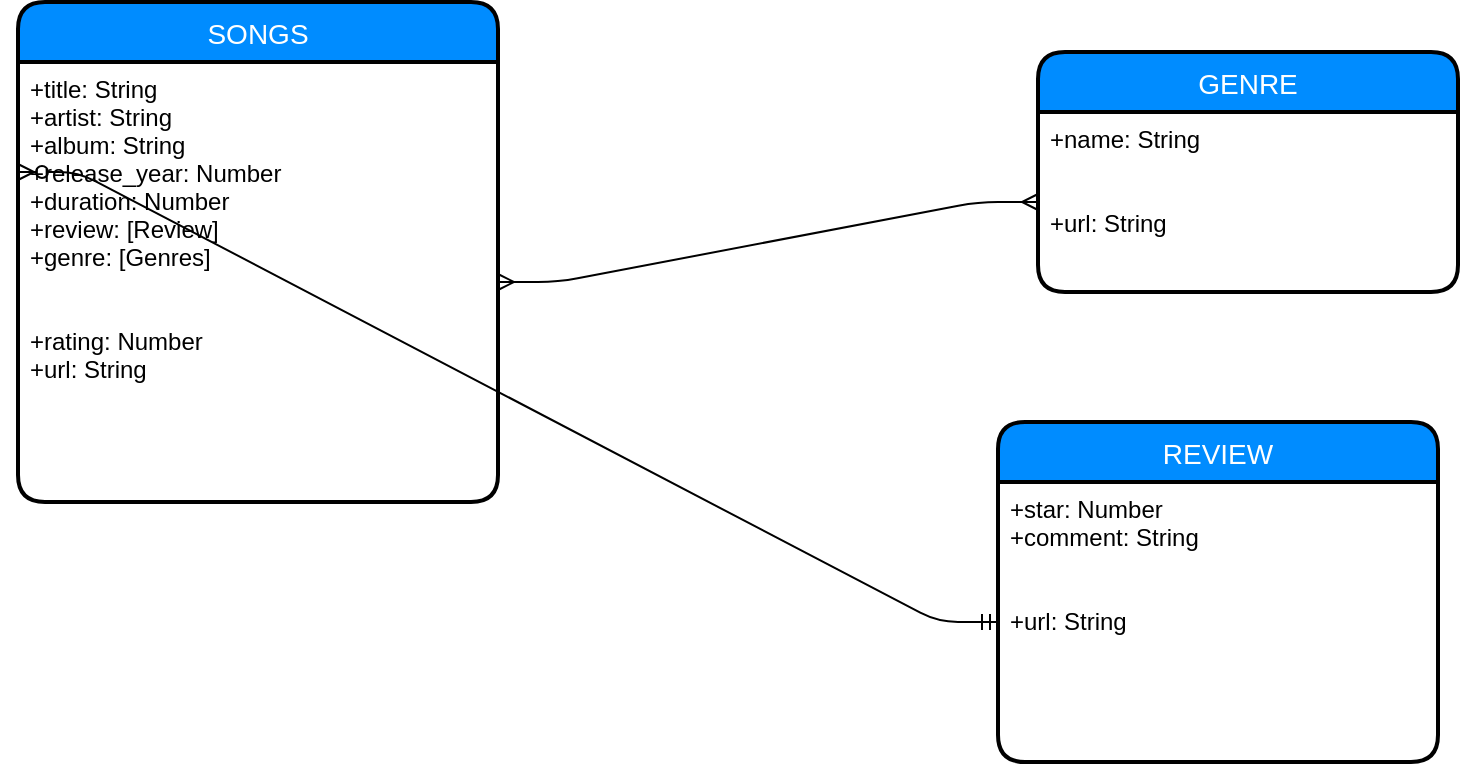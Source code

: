 <mxfile version="13.1.3">
    <diagram id="lmDyUN--uQgAU-mpUr-D" name="Page-1">
        <mxGraphModel dx="371" dy="1560" grid="1" gridSize="10" guides="1" tooltips="1" connect="1" arrows="1" fold="1" page="1" pageScale="1" pageWidth="850" pageHeight="1100" math="0" shadow="0">
            <root>
                <mxCell id="0"/>
                <mxCell id="1" parent="0"/>
                <mxCell id="6-lK_NyL5de7L4ZogA_d-13" value="" style="edgeStyle=entityRelationEdgeStyle;fontSize=12;html=1;endArrow=ERmany;startArrow=ERmany;exitX=1;exitY=0.5;exitDx=0;exitDy=0;" parent="1" source="6-lK_NyL5de7L4ZogA_d-7" target="6-lK_NyL5de7L4ZogA_d-2" edge="1">
                    <mxGeometry width="100" height="100" relative="1" as="geometry">
                        <mxPoint x="200" y="-250" as="sourcePoint"/>
                        <mxPoint x="300" y="-350" as="targetPoint"/>
                    </mxGeometry>
                </mxCell>
                <mxCell id="6-lK_NyL5de7L4ZogA_d-14" value="" style="edgeStyle=entityRelationEdgeStyle;fontSize=12;html=1;endArrow=ERzeroToMany;startArrow=ERmandOne;entryX=0;entryY=0.25;entryDx=0;entryDy=0;" parent="1" source="6-lK_NyL5de7L4ZogA_d-5" target="6-lK_NyL5de7L4ZogA_d-7" edge="1">
                    <mxGeometry width="100" height="100" relative="1" as="geometry">
                        <mxPoint x="190" y="-158" as="sourcePoint"/>
                        <mxPoint x="240" y="-468" as="targetPoint"/>
                    </mxGeometry>
                </mxCell>
                <object label="SONGS" Title="" Artist="" Album="" id="6-lK_NyL5de7L4ZogA_d-6">
                    <mxCell style="swimlane;childLayout=stackLayout;horizontal=1;startSize=30;horizontalStack=0;fillColor=#008cff;fontColor=#FFFFFF;rounded=1;fontSize=14;fontStyle=0;strokeWidth=2;resizeParent=0;resizeLast=1;shadow=0;dashed=0;align=center;" parent="1" vertex="1">
                        <mxGeometry x="50" y="-650" width="240" height="250" as="geometry"/>
                    </mxCell>
                </object>
                <mxCell id="6-lK_NyL5de7L4ZogA_d-7" value="+title: String&#10;+artist: String&#10;+album: String&#10;+release_year: Number&#10;+duration: Number&#10;+review: [Review]&#10;+genre: [Genres]&#10;&#10;&#10;+rating: Number&#10;+url: String" style="align=left;strokeColor=none;fillColor=none;spacingLeft=4;fontSize=12;verticalAlign=top;resizable=0;rotatable=0;part=1;" parent="6-lK_NyL5de7L4ZogA_d-6" vertex="1">
                    <mxGeometry y="30" width="240" height="220" as="geometry"/>
                </mxCell>
                <object label="GENRE" Title="" Artist="" Album="" id="6-lK_NyL5de7L4ZogA_d-1">
                    <mxCell style="swimlane;childLayout=stackLayout;horizontal=1;startSize=30;horizontalStack=0;fillColor=#008cff;fontColor=#FFFFFF;rounded=1;fontSize=14;fontStyle=0;strokeWidth=2;resizeParent=0;resizeLast=1;shadow=0;dashed=0;align=center;" parent="1" vertex="1">
                        <mxGeometry x="560" y="-625" width="210" height="120" as="geometry">
                            <mxRectangle x="560" y="-625" width="90" height="30" as="alternateBounds"/>
                        </mxGeometry>
                    </mxCell>
                </object>
                <mxCell id="6-lK_NyL5de7L4ZogA_d-2" value="+name: String&#10;&#10;&#10;+url: String" style="align=left;strokeColor=none;fillColor=none;spacingLeft=4;fontSize=12;verticalAlign=top;resizable=0;rotatable=0;part=1;" parent="6-lK_NyL5de7L4ZogA_d-1" vertex="1">
                    <mxGeometry y="30" width="210" height="90" as="geometry"/>
                </mxCell>
                <object label="REVIEW" Title="" Artist="" Album="" id="6-lK_NyL5de7L4ZogA_d-4">
                    <mxCell style="swimlane;childLayout=stackLayout;horizontal=1;startSize=30;horizontalStack=0;fillColor=#008cff;fontColor=#FFFFFF;rounded=1;fontSize=14;fontStyle=0;strokeWidth=2;resizeParent=0;resizeLast=1;shadow=0;dashed=0;align=center;" parent="1" vertex="1">
                        <mxGeometry x="540" y="-440" width="220" height="170" as="geometry"/>
                    </mxCell>
                </object>
                <mxCell id="6-lK_NyL5de7L4ZogA_d-5" value="+star: Number&#10;+comment: String&#10;&#10;&#10;+url: String" style="align=left;strokeColor=none;fillColor=none;spacingLeft=4;fontSize=12;verticalAlign=top;resizable=0;rotatable=0;part=1;" parent="6-lK_NyL5de7L4ZogA_d-4" vertex="1">
                    <mxGeometry y="30" width="220" height="140" as="geometry"/>
                </mxCell>
            </root>
        </mxGraphModel>
    </diagram>
</mxfile>